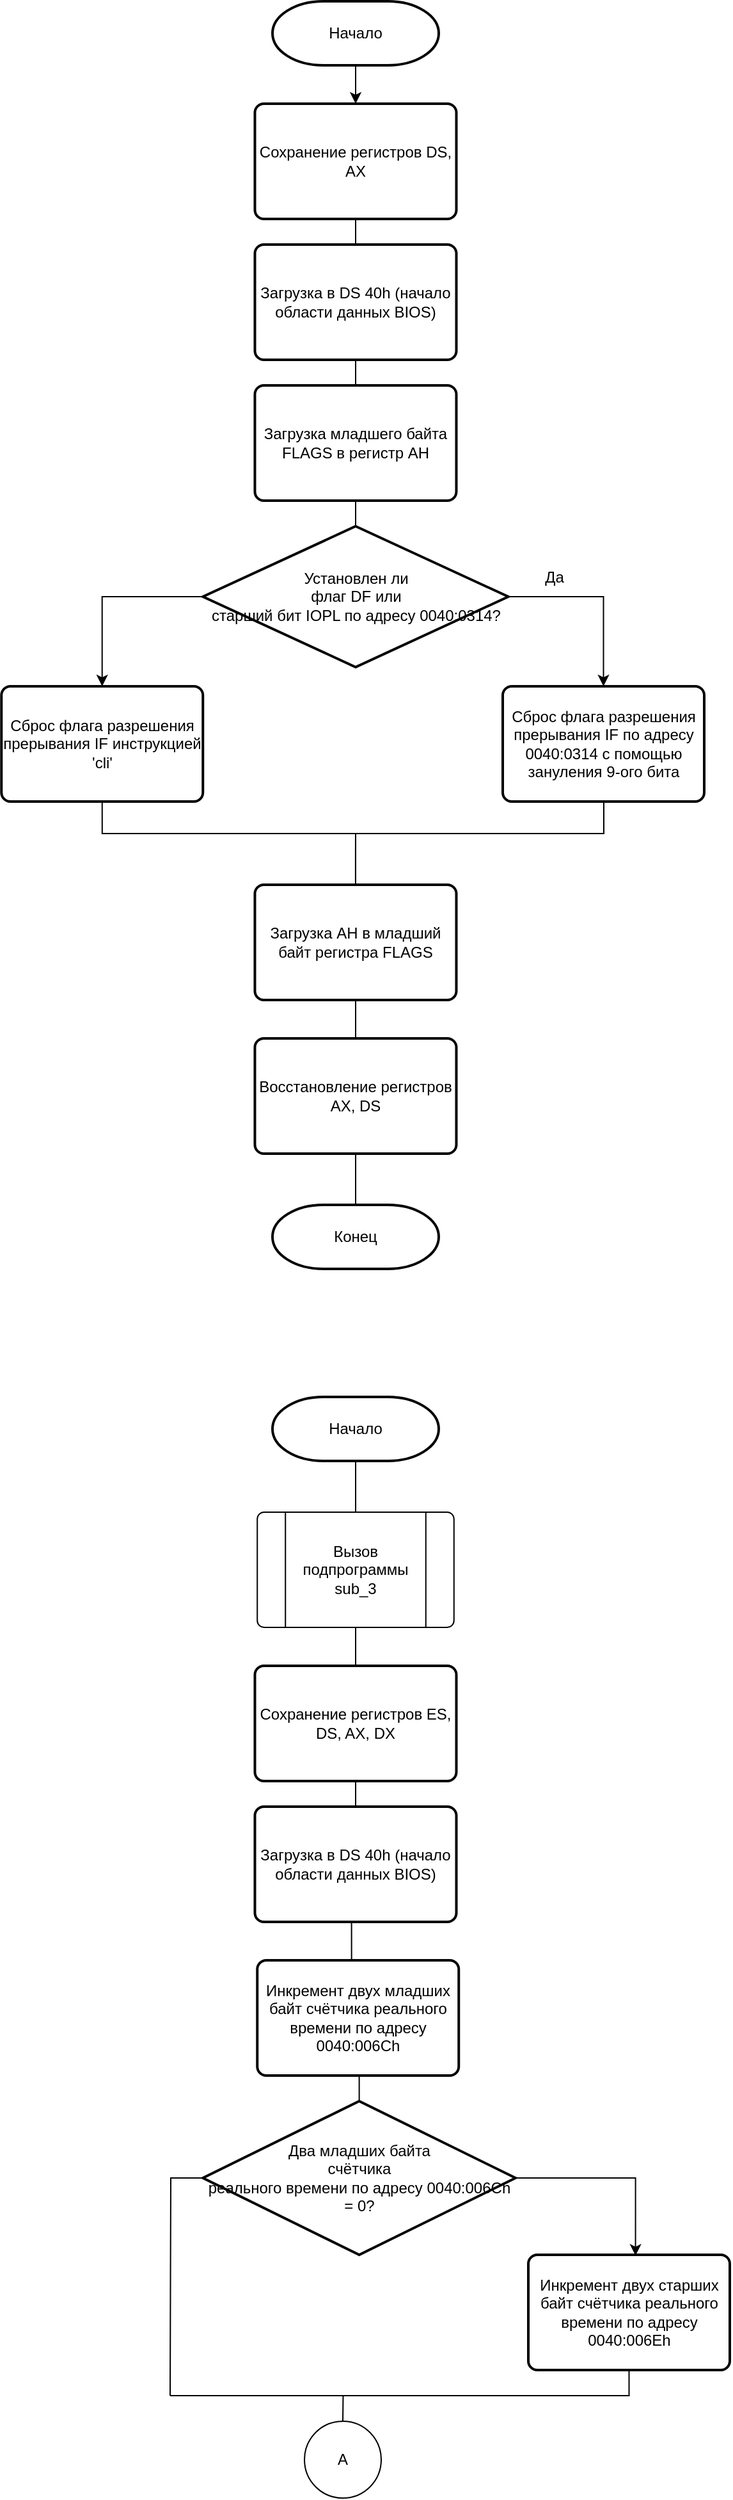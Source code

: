 <mxfile version="15.2.9" type="github">
  <diagram id="C5RBs43oDa-KdzZeNtuy" name="Page-1">
    <mxGraphModel dx="860" dy="417" grid="1" gridSize="10" guides="1" tooltips="1" connect="1" arrows="1" fold="1" page="1" pageScale="1" pageWidth="827" pageHeight="1169" math="0" shadow="0">
      <root>
        <mxCell id="WIyWlLk6GJQsqaUBKTNV-0" />
        <mxCell id="WIyWlLk6GJQsqaUBKTNV-1" parent="WIyWlLk6GJQsqaUBKTNV-0" />
        <mxCell id="z6fKE8jfNeZlUit592Hx-12" style="edgeStyle=orthogonalEdgeStyle;rounded=0;orthogonalLoop=1;jettySize=auto;html=1;exitX=0.5;exitY=1;exitDx=0;exitDy=0;exitPerimeter=0;entryX=0.5;entryY=0;entryDx=0;entryDy=0;" edge="1" parent="WIyWlLk6GJQsqaUBKTNV-1" source="z6fKE8jfNeZlUit592Hx-0" target="z6fKE8jfNeZlUit592Hx-6">
          <mxGeometry relative="1" as="geometry" />
        </mxCell>
        <mxCell id="z6fKE8jfNeZlUit592Hx-0" value="Начало" style="strokeWidth=2;html=1;shape=mxgraph.flowchart.terminator;whiteSpace=wrap;" vertex="1" parent="WIyWlLk6GJQsqaUBKTNV-1">
          <mxGeometry x="340" y="50" width="130" height="50" as="geometry" />
        </mxCell>
        <mxCell id="z6fKE8jfNeZlUit592Hx-3" value="Загрузка младшего байта FLAGS в регистр AH" style="rounded=1;whiteSpace=wrap;html=1;absoluteArcSize=1;arcSize=14;strokeWidth=2;" vertex="1" parent="WIyWlLk6GJQsqaUBKTNV-1">
          <mxGeometry x="326.24" y="350" width="157.5" height="90" as="geometry" />
        </mxCell>
        <mxCell id="z6fKE8jfNeZlUit592Hx-16" style="edgeStyle=orthogonalEdgeStyle;rounded=0;orthogonalLoop=1;jettySize=auto;html=1;exitX=1;exitY=0.5;exitDx=0;exitDy=0;exitPerimeter=0;" edge="1" parent="WIyWlLk6GJQsqaUBKTNV-1" source="z6fKE8jfNeZlUit592Hx-4" target="z6fKE8jfNeZlUit592Hx-7">
          <mxGeometry relative="1" as="geometry" />
        </mxCell>
        <mxCell id="z6fKE8jfNeZlUit592Hx-17" style="edgeStyle=orthogonalEdgeStyle;rounded=0;orthogonalLoop=1;jettySize=auto;html=1;exitX=0;exitY=0.5;exitDx=0;exitDy=0;exitPerimeter=0;" edge="1" parent="WIyWlLk6GJQsqaUBKTNV-1" source="z6fKE8jfNeZlUit592Hx-4" target="z6fKE8jfNeZlUit592Hx-8">
          <mxGeometry relative="1" as="geometry" />
        </mxCell>
        <mxCell id="z6fKE8jfNeZlUit592Hx-21" style="edgeStyle=orthogonalEdgeStyle;rounded=0;orthogonalLoop=1;jettySize=auto;html=1;exitX=0.5;exitY=0;exitDx=0;exitDy=0;exitPerimeter=0;endArrow=none;endFill=0;" edge="1" parent="WIyWlLk6GJQsqaUBKTNV-1" source="z6fKE8jfNeZlUit592Hx-4" target="z6fKE8jfNeZlUit592Hx-3">
          <mxGeometry relative="1" as="geometry" />
        </mxCell>
        <mxCell id="z6fKE8jfNeZlUit592Hx-4" value="&lt;div&gt;Установлен ли&lt;/div&gt;&lt;div&gt; флаг DF или&lt;/div&gt;&lt;div&gt; старший бит IOPL по адресу 0040:0314?&lt;/div&gt;" style="strokeWidth=2;html=1;shape=mxgraph.flowchart.decision;whiteSpace=wrap;" vertex="1" parent="WIyWlLk6GJQsqaUBKTNV-1">
          <mxGeometry x="285.62" y="460" width="238.75" height="110" as="geometry" />
        </mxCell>
        <mxCell id="z6fKE8jfNeZlUit592Hx-14" style="edgeStyle=orthogonalEdgeStyle;rounded=0;orthogonalLoop=1;jettySize=auto;html=1;exitX=0.5;exitY=1;exitDx=0;exitDy=0;entryX=0.5;entryY=0;entryDx=0;entryDy=0;endArrow=none;endFill=0;" edge="1" parent="WIyWlLk6GJQsqaUBKTNV-1" source="z6fKE8jfNeZlUit592Hx-5" target="z6fKE8jfNeZlUit592Hx-3">
          <mxGeometry relative="1" as="geometry" />
        </mxCell>
        <mxCell id="z6fKE8jfNeZlUit592Hx-5" value="Загрузка в DS 40h (начало области данных BIOS)" style="rounded=1;whiteSpace=wrap;html=1;absoluteArcSize=1;arcSize=14;strokeWidth=2;" vertex="1" parent="WIyWlLk6GJQsqaUBKTNV-1">
          <mxGeometry x="326.25" y="240" width="157.5" height="90" as="geometry" />
        </mxCell>
        <mxCell id="z6fKE8jfNeZlUit592Hx-13" style="edgeStyle=orthogonalEdgeStyle;rounded=0;orthogonalLoop=1;jettySize=auto;html=1;exitX=0.5;exitY=1;exitDx=0;exitDy=0;entryX=0.5;entryY=0;entryDx=0;entryDy=0;endArrow=none;endFill=0;" edge="1" parent="WIyWlLk6GJQsqaUBKTNV-1" source="z6fKE8jfNeZlUit592Hx-6" target="z6fKE8jfNeZlUit592Hx-5">
          <mxGeometry relative="1" as="geometry" />
        </mxCell>
        <mxCell id="z6fKE8jfNeZlUit592Hx-6" value="Сохранение регистров DS, AX" style="rounded=1;whiteSpace=wrap;html=1;absoluteArcSize=1;arcSize=14;strokeWidth=2;" vertex="1" parent="WIyWlLk6GJQsqaUBKTNV-1">
          <mxGeometry x="326.25" y="130" width="157.5" height="90" as="geometry" />
        </mxCell>
        <mxCell id="z6fKE8jfNeZlUit592Hx-7" value="Сброс флага разрешения прерывания IF по адресу 0040:0314 с помощью зануления 9-ого бита" style="rounded=1;whiteSpace=wrap;html=1;absoluteArcSize=1;arcSize=14;strokeWidth=2;" vertex="1" parent="WIyWlLk6GJQsqaUBKTNV-1">
          <mxGeometry x="520" y="585" width="157.5" height="90" as="geometry" />
        </mxCell>
        <mxCell id="z6fKE8jfNeZlUit592Hx-18" style="edgeStyle=orthogonalEdgeStyle;rounded=0;orthogonalLoop=1;jettySize=auto;html=1;exitX=0.5;exitY=1;exitDx=0;exitDy=0;endArrow=none;endFill=0;" edge="1" parent="WIyWlLk6GJQsqaUBKTNV-1" source="z6fKE8jfNeZlUit592Hx-8" target="z6fKE8jfNeZlUit592Hx-7">
          <mxGeometry relative="1" as="geometry">
            <Array as="points">
              <mxPoint x="207" y="700" />
              <mxPoint x="599" y="700" />
            </Array>
          </mxGeometry>
        </mxCell>
        <mxCell id="z6fKE8jfNeZlUit592Hx-8" value="Сброс флага разрешения прерывания IF инструкцией &#39;cli&#39;" style="rounded=1;whiteSpace=wrap;html=1;absoluteArcSize=1;arcSize=14;strokeWidth=2;" vertex="1" parent="WIyWlLk6GJQsqaUBKTNV-1">
          <mxGeometry x="128.12" y="585" width="157.5" height="90" as="geometry" />
        </mxCell>
        <mxCell id="z6fKE8jfNeZlUit592Hx-23" style="edgeStyle=orthogonalEdgeStyle;rounded=0;orthogonalLoop=1;jettySize=auto;html=1;endArrow=none;endFill=0;" edge="1" parent="WIyWlLk6GJQsqaUBKTNV-1" source="z6fKE8jfNeZlUit592Hx-9">
          <mxGeometry relative="1" as="geometry">
            <mxPoint x="404.99" y="700" as="targetPoint" />
          </mxGeometry>
        </mxCell>
        <mxCell id="z6fKE8jfNeZlUit592Hx-24" style="edgeStyle=orthogonalEdgeStyle;rounded=0;orthogonalLoop=1;jettySize=auto;html=1;exitX=0.5;exitY=1;exitDx=0;exitDy=0;entryX=0.5;entryY=0;entryDx=0;entryDy=0;endArrow=none;endFill=0;" edge="1" parent="WIyWlLk6GJQsqaUBKTNV-1" source="z6fKE8jfNeZlUit592Hx-9" target="z6fKE8jfNeZlUit592Hx-10">
          <mxGeometry relative="1" as="geometry" />
        </mxCell>
        <mxCell id="z6fKE8jfNeZlUit592Hx-9" value="Загрузка AH в младший байт регистра FLAGS" style="rounded=1;whiteSpace=wrap;html=1;absoluteArcSize=1;arcSize=14;strokeWidth=2;" vertex="1" parent="WIyWlLk6GJQsqaUBKTNV-1">
          <mxGeometry x="326.24" y="740" width="157.5" height="90" as="geometry" />
        </mxCell>
        <mxCell id="z6fKE8jfNeZlUit592Hx-25" style="edgeStyle=orthogonalEdgeStyle;rounded=0;orthogonalLoop=1;jettySize=auto;html=1;exitX=0.5;exitY=1;exitDx=0;exitDy=0;endArrow=none;endFill=0;" edge="1" parent="WIyWlLk6GJQsqaUBKTNV-1" source="z6fKE8jfNeZlUit592Hx-10" target="z6fKE8jfNeZlUit592Hx-11">
          <mxGeometry relative="1" as="geometry" />
        </mxCell>
        <mxCell id="z6fKE8jfNeZlUit592Hx-10" value="Восстановление регистров AX, DS" style="rounded=1;whiteSpace=wrap;html=1;absoluteArcSize=1;arcSize=14;strokeWidth=2;" vertex="1" parent="WIyWlLk6GJQsqaUBKTNV-1">
          <mxGeometry x="326.24" y="860" width="157.5" height="90" as="geometry" />
        </mxCell>
        <mxCell id="z6fKE8jfNeZlUit592Hx-11" value="Конец" style="strokeWidth=2;html=1;shape=mxgraph.flowchart.terminator;whiteSpace=wrap;" vertex="1" parent="WIyWlLk6GJQsqaUBKTNV-1">
          <mxGeometry x="339.99" y="990" width="130" height="50" as="geometry" />
        </mxCell>
        <mxCell id="z6fKE8jfNeZlUit592Hx-26" value="Да" style="text;html=1;align=center;verticalAlign=middle;resizable=0;points=[];autosize=1;strokeColor=none;fillColor=none;" vertex="1" parent="WIyWlLk6GJQsqaUBKTNV-1">
          <mxGeometry x="545" y="490" width="30" height="20" as="geometry" />
        </mxCell>
        <mxCell id="z6fKE8jfNeZlUit592Hx-33" style="edgeStyle=orthogonalEdgeStyle;rounded=0;orthogonalLoop=1;jettySize=auto;html=1;exitX=0.5;exitY=1;exitDx=0;exitDy=0;exitPerimeter=0;entryX=0.5;entryY=0;entryDx=0;entryDy=0;endArrow=none;endFill=0;" edge="1" parent="WIyWlLk6GJQsqaUBKTNV-1" source="z6fKE8jfNeZlUit592Hx-27" target="z6fKE8jfNeZlUit592Hx-28">
          <mxGeometry relative="1" as="geometry" />
        </mxCell>
        <mxCell id="z6fKE8jfNeZlUit592Hx-27" value="Начало" style="strokeWidth=2;html=1;shape=mxgraph.flowchart.terminator;whiteSpace=wrap;" vertex="1" parent="WIyWlLk6GJQsqaUBKTNV-1">
          <mxGeometry x="339.99" y="1140" width="130" height="50" as="geometry" />
        </mxCell>
        <mxCell id="z6fKE8jfNeZlUit592Hx-34" style="edgeStyle=orthogonalEdgeStyle;rounded=0;orthogonalLoop=1;jettySize=auto;html=1;exitX=0.5;exitY=1;exitDx=0;exitDy=0;entryX=0.5;entryY=0;entryDx=0;entryDy=0;endArrow=none;endFill=0;" edge="1" parent="WIyWlLk6GJQsqaUBKTNV-1" source="z6fKE8jfNeZlUit592Hx-28" target="z6fKE8jfNeZlUit592Hx-32">
          <mxGeometry relative="1" as="geometry" />
        </mxCell>
        <mxCell id="z6fKE8jfNeZlUit592Hx-28" value="" style="verticalLabelPosition=bottom;verticalAlign=top;html=1;shape=process;whiteSpace=wrap;rounded=1;size=0.14;arcSize=6;" vertex="1" parent="WIyWlLk6GJQsqaUBKTNV-1">
          <mxGeometry x="328.12" y="1230" width="153.76" height="90" as="geometry" />
        </mxCell>
        <mxCell id="z6fKE8jfNeZlUit592Hx-29" value="Вызов подпрограммы sub_3" style="text;html=1;strokeColor=none;fillColor=none;align=center;verticalAlign=middle;whiteSpace=wrap;rounded=0;" vertex="1" parent="WIyWlLk6GJQsqaUBKTNV-1">
          <mxGeometry x="385" y="1265" width="40" height="20" as="geometry" />
        </mxCell>
        <mxCell id="z6fKE8jfNeZlUit592Hx-36" style="rounded=0;orthogonalLoop=1;jettySize=auto;html=1;exitX=0.5;exitY=1;exitDx=0;exitDy=0;entryX=0.468;entryY=0.017;entryDx=0;entryDy=0;entryPerimeter=0;endArrow=none;endFill=0;edgeStyle=orthogonalEdgeStyle;" edge="1" parent="WIyWlLk6GJQsqaUBKTNV-1" source="z6fKE8jfNeZlUit592Hx-30" target="z6fKE8jfNeZlUit592Hx-35">
          <mxGeometry relative="1" as="geometry" />
        </mxCell>
        <mxCell id="z6fKE8jfNeZlUit592Hx-30" value="Загрузка в DS 40h (начало области данных BIOS)" style="rounded=1;whiteSpace=wrap;html=1;absoluteArcSize=1;arcSize=14;strokeWidth=2;" vertex="1" parent="WIyWlLk6GJQsqaUBKTNV-1">
          <mxGeometry x="326.25" y="1460" width="157.5" height="90" as="geometry" />
        </mxCell>
        <mxCell id="z6fKE8jfNeZlUit592Hx-31" style="edgeStyle=orthogonalEdgeStyle;rounded=0;orthogonalLoop=1;jettySize=auto;html=1;exitX=0.5;exitY=1;exitDx=0;exitDy=0;entryX=0.5;entryY=0;entryDx=0;entryDy=0;endArrow=none;endFill=0;" edge="1" parent="WIyWlLk6GJQsqaUBKTNV-1" source="z6fKE8jfNeZlUit592Hx-32" target="z6fKE8jfNeZlUit592Hx-30">
          <mxGeometry relative="1" as="geometry" />
        </mxCell>
        <mxCell id="z6fKE8jfNeZlUit592Hx-32" value="Сохранение регистров ES, DS, AX, DX" style="rounded=1;whiteSpace=wrap;html=1;absoluteArcSize=1;arcSize=14;strokeWidth=2;" vertex="1" parent="WIyWlLk6GJQsqaUBKTNV-1">
          <mxGeometry x="326.25" y="1350" width="157.5" height="90" as="geometry" />
        </mxCell>
        <mxCell id="z6fKE8jfNeZlUit592Hx-35" value="Инкремент двух младших байт счётчика реального времени по адресу 0040:006Ch" style="rounded=1;whiteSpace=wrap;html=1;absoluteArcSize=1;arcSize=14;strokeWidth=2;" vertex="1" parent="WIyWlLk6GJQsqaUBKTNV-1">
          <mxGeometry x="328.12" y="1580" width="157.5" height="90" as="geometry" />
        </mxCell>
        <mxCell id="z6fKE8jfNeZlUit592Hx-42" style="rounded=0;orthogonalLoop=1;jettySize=auto;html=1;exitX=0.5;exitY=0;exitDx=0;exitDy=0;exitPerimeter=0;endArrow=none;endFill=0;edgeStyle=orthogonalEdgeStyle;" edge="1" parent="WIyWlLk6GJQsqaUBKTNV-1" source="z6fKE8jfNeZlUit592Hx-37" target="z6fKE8jfNeZlUit592Hx-35">
          <mxGeometry relative="1" as="geometry" />
        </mxCell>
        <mxCell id="z6fKE8jfNeZlUit592Hx-43" style="edgeStyle=orthogonalEdgeStyle;rounded=0;orthogonalLoop=1;jettySize=auto;html=1;endArrow=none;endFill=0;" edge="1" parent="WIyWlLk6GJQsqaUBKTNV-1" source="z6fKE8jfNeZlUit592Hx-37">
          <mxGeometry relative="1" as="geometry">
            <mxPoint x="260" y="1920" as="targetPoint" />
          </mxGeometry>
        </mxCell>
        <mxCell id="z6fKE8jfNeZlUit592Hx-47" style="edgeStyle=orthogonalEdgeStyle;rounded=0;orthogonalLoop=1;jettySize=auto;html=1;exitX=1;exitY=0.5;exitDx=0;exitDy=0;exitPerimeter=0;entryX=0.532;entryY=0.007;entryDx=0;entryDy=0;entryPerimeter=0;endArrow=classic;endFill=1;" edge="1" parent="WIyWlLk6GJQsqaUBKTNV-1" source="z6fKE8jfNeZlUit592Hx-37" target="z6fKE8jfNeZlUit592Hx-38">
          <mxGeometry relative="1" as="geometry" />
        </mxCell>
        <mxCell id="z6fKE8jfNeZlUit592Hx-37" value="&lt;div&gt;Два младших байта&lt;/div&gt;&lt;div&gt; счётчика &lt;br&gt;&lt;/div&gt;&lt;div&gt;реального времени по адресу 0040:006Ch = 0?&lt;/div&gt;" style="strokeWidth=2;html=1;shape=mxgraph.flowchart.decision;whiteSpace=wrap;" vertex="1" parent="WIyWlLk6GJQsqaUBKTNV-1">
          <mxGeometry x="285.62" y="1690" width="244.38" height="120" as="geometry" />
        </mxCell>
        <mxCell id="z6fKE8jfNeZlUit592Hx-45" style="edgeStyle=orthogonalEdgeStyle;rounded=0;orthogonalLoop=1;jettySize=auto;html=1;endArrow=none;endFill=0;" edge="1" parent="WIyWlLk6GJQsqaUBKTNV-1" source="z6fKE8jfNeZlUit592Hx-38">
          <mxGeometry relative="1" as="geometry">
            <mxPoint x="260" y="1920" as="targetPoint" />
            <Array as="points">
              <mxPoint x="619" y="1920" />
            </Array>
          </mxGeometry>
        </mxCell>
        <mxCell id="z6fKE8jfNeZlUit592Hx-38" value="Инкремент двух старших байт счётчика реального времени по адресу 0040:006Eh" style="rounded=1;whiteSpace=wrap;html=1;absoluteArcSize=1;arcSize=14;strokeWidth=2;" vertex="1" parent="WIyWlLk6GJQsqaUBKTNV-1">
          <mxGeometry x="540" y="1810" width="157.5" height="90" as="geometry" />
        </mxCell>
        <mxCell id="z6fKE8jfNeZlUit592Hx-46" style="edgeStyle=orthogonalEdgeStyle;rounded=0;orthogonalLoop=1;jettySize=auto;html=1;exitX=0.5;exitY=0;exitDx=0;exitDy=0;exitPerimeter=0;endArrow=none;endFill=0;" edge="1" parent="WIyWlLk6GJQsqaUBKTNV-1" source="z6fKE8jfNeZlUit592Hx-39">
          <mxGeometry relative="1" as="geometry">
            <mxPoint x="395.238" y="1920" as="targetPoint" />
          </mxGeometry>
        </mxCell>
        <mxCell id="z6fKE8jfNeZlUit592Hx-39" value="" style="verticalLabelPosition=bottom;verticalAlign=top;html=1;shape=mxgraph.flowchart.on-page_reference;" vertex="1" parent="WIyWlLk6GJQsqaUBKTNV-1">
          <mxGeometry x="365" y="1940" width="60" height="60" as="geometry" />
        </mxCell>
        <mxCell id="z6fKE8jfNeZlUit592Hx-40" value="А" style="text;html=1;strokeColor=none;fillColor=none;align=center;verticalAlign=middle;whiteSpace=wrap;rounded=0;" vertex="1" parent="WIyWlLk6GJQsqaUBKTNV-1">
          <mxGeometry x="375" y="1960" width="40" height="20" as="geometry" />
        </mxCell>
      </root>
    </mxGraphModel>
  </diagram>
</mxfile>
